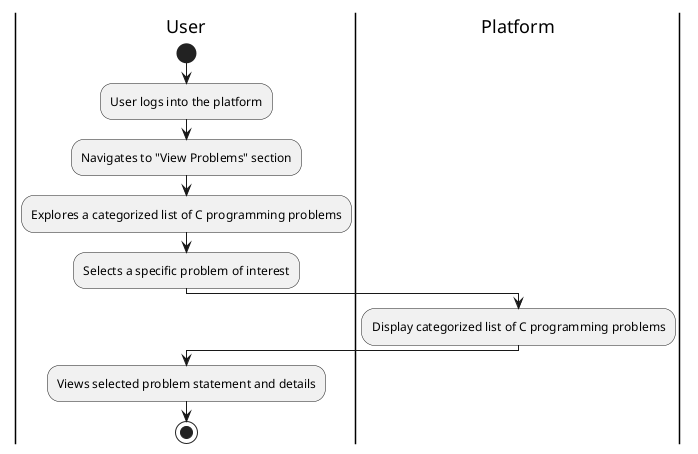 @startuml

|User|
start
:User logs into the platform;
:Navigates to "View Problems" section;
:Explores a categorized list of C programming problems;
:Selects a specific problem of interest;

|Platform|
:Display categorized list of C programming problems;

|User|
:Views selected problem statement and details;
stop

@enduml
